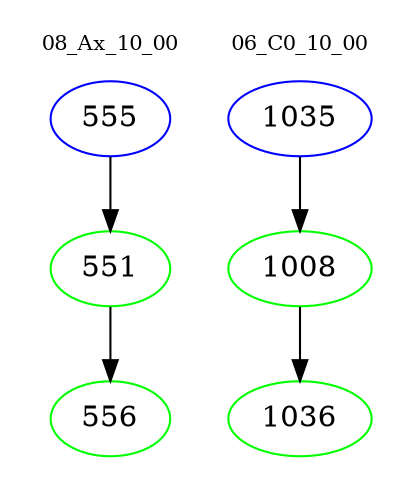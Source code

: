 digraph{
subgraph cluster_0 {
color = white
label = "08_Ax_10_00";
fontsize=10;
T0_555 [label="555", color="blue"]
T0_555 -> T0_551 [color="black"]
T0_551 [label="551", color="green"]
T0_551 -> T0_556 [color="black"]
T0_556 [label="556", color="green"]
}
subgraph cluster_1 {
color = white
label = "06_C0_10_00";
fontsize=10;
T1_1035 [label="1035", color="blue"]
T1_1035 -> T1_1008 [color="black"]
T1_1008 [label="1008", color="green"]
T1_1008 -> T1_1036 [color="black"]
T1_1036 [label="1036", color="green"]
}
}
